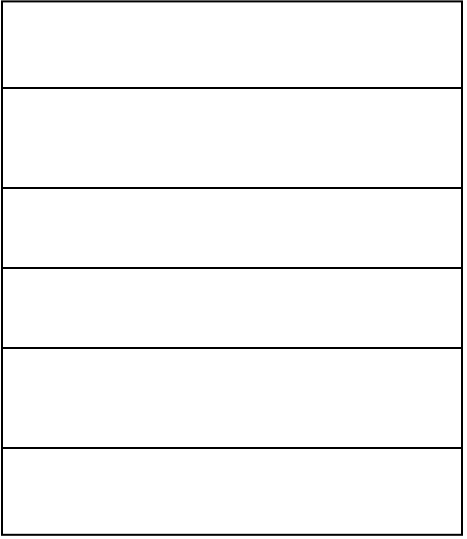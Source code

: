 <mxfile version="20.5.3" type="github">
  <diagram id="ggLU8boLsBFlELYb11a3" name="Page-1">
    <mxGraphModel dx="551" dy="333" grid="1" gridSize="10" guides="1" tooltips="1" connect="1" arrows="1" fold="1" page="1" pageScale="1" pageWidth="1169" pageHeight="827" math="0" shadow="0">
      <root>
        <mxCell id="0" />
        <mxCell id="1" parent="0" />
        <mxCell id="yTGURI3jXAyp7W1Crw5f-1" value="" style="rounded=0;whiteSpace=wrap;html=1;" parent="1" vertex="1">
          <mxGeometry x="285" y="266.7" width="230" height="266.7" as="geometry" />
        </mxCell>
        <mxCell id="CowljkBYiHnfL4JR3YHi-3" value="" style="endArrow=none;html=1;rounded=0;exitX=0;exitY=0.5;exitDx=0;exitDy=0;entryX=1;entryY=0.5;entryDx=0;entryDy=0;" edge="1" parent="1" source="yTGURI3jXAyp7W1Crw5f-1" target="yTGURI3jXAyp7W1Crw5f-1">
          <mxGeometry width="50" height="50" relative="1" as="geometry">
            <mxPoint x="295" y="554" as="sourcePoint" />
            <mxPoint x="895" y="554" as="targetPoint" />
          </mxGeometry>
        </mxCell>
        <mxCell id="CowljkBYiHnfL4JR3YHi-5" value="" style="endArrow=none;html=1;rounded=0;exitX=0;exitY=0.75;exitDx=0;exitDy=0;entryX=1;entryY=0.75;entryDx=0;entryDy=0;" edge="1" parent="1">
          <mxGeometry width="50" height="50" relative="1" as="geometry">
            <mxPoint x="285" y="439.995" as="sourcePoint" />
            <mxPoint x="515" y="439.995" as="targetPoint" />
          </mxGeometry>
        </mxCell>
        <mxCell id="CowljkBYiHnfL4JR3YHi-6" value="" style="endArrow=none;html=1;rounded=0;exitX=0;exitY=0.25;exitDx=0;exitDy=0;entryX=1;entryY=0.25;entryDx=0;entryDy=0;" edge="1" parent="1">
          <mxGeometry width="50" height="50" relative="1" as="geometry">
            <mxPoint x="285" y="360.005" as="sourcePoint" />
            <mxPoint x="515" y="360.005" as="targetPoint" />
          </mxGeometry>
        </mxCell>
        <mxCell id="CowljkBYiHnfL4JR3YHi-7" value="" style="endArrow=none;html=1;rounded=0;exitX=0;exitY=0.25;exitDx=0;exitDy=0;entryX=1;entryY=0.25;entryDx=0;entryDy=0;" edge="1" parent="1">
          <mxGeometry width="50" height="50" relative="1" as="geometry">
            <mxPoint x="285" y="310.005" as="sourcePoint" />
            <mxPoint x="515" y="310.005" as="targetPoint" />
          </mxGeometry>
        </mxCell>
        <mxCell id="CowljkBYiHnfL4JR3YHi-8" value="" style="endArrow=none;html=1;rounded=0;exitX=0;exitY=0.75;exitDx=0;exitDy=0;entryX=1;entryY=0.75;entryDx=0;entryDy=0;" edge="1" parent="1">
          <mxGeometry width="50" height="50" relative="1" as="geometry">
            <mxPoint x="285" y="489.995" as="sourcePoint" />
            <mxPoint x="515" y="489.995" as="targetPoint" />
          </mxGeometry>
        </mxCell>
      </root>
    </mxGraphModel>
  </diagram>
</mxfile>
